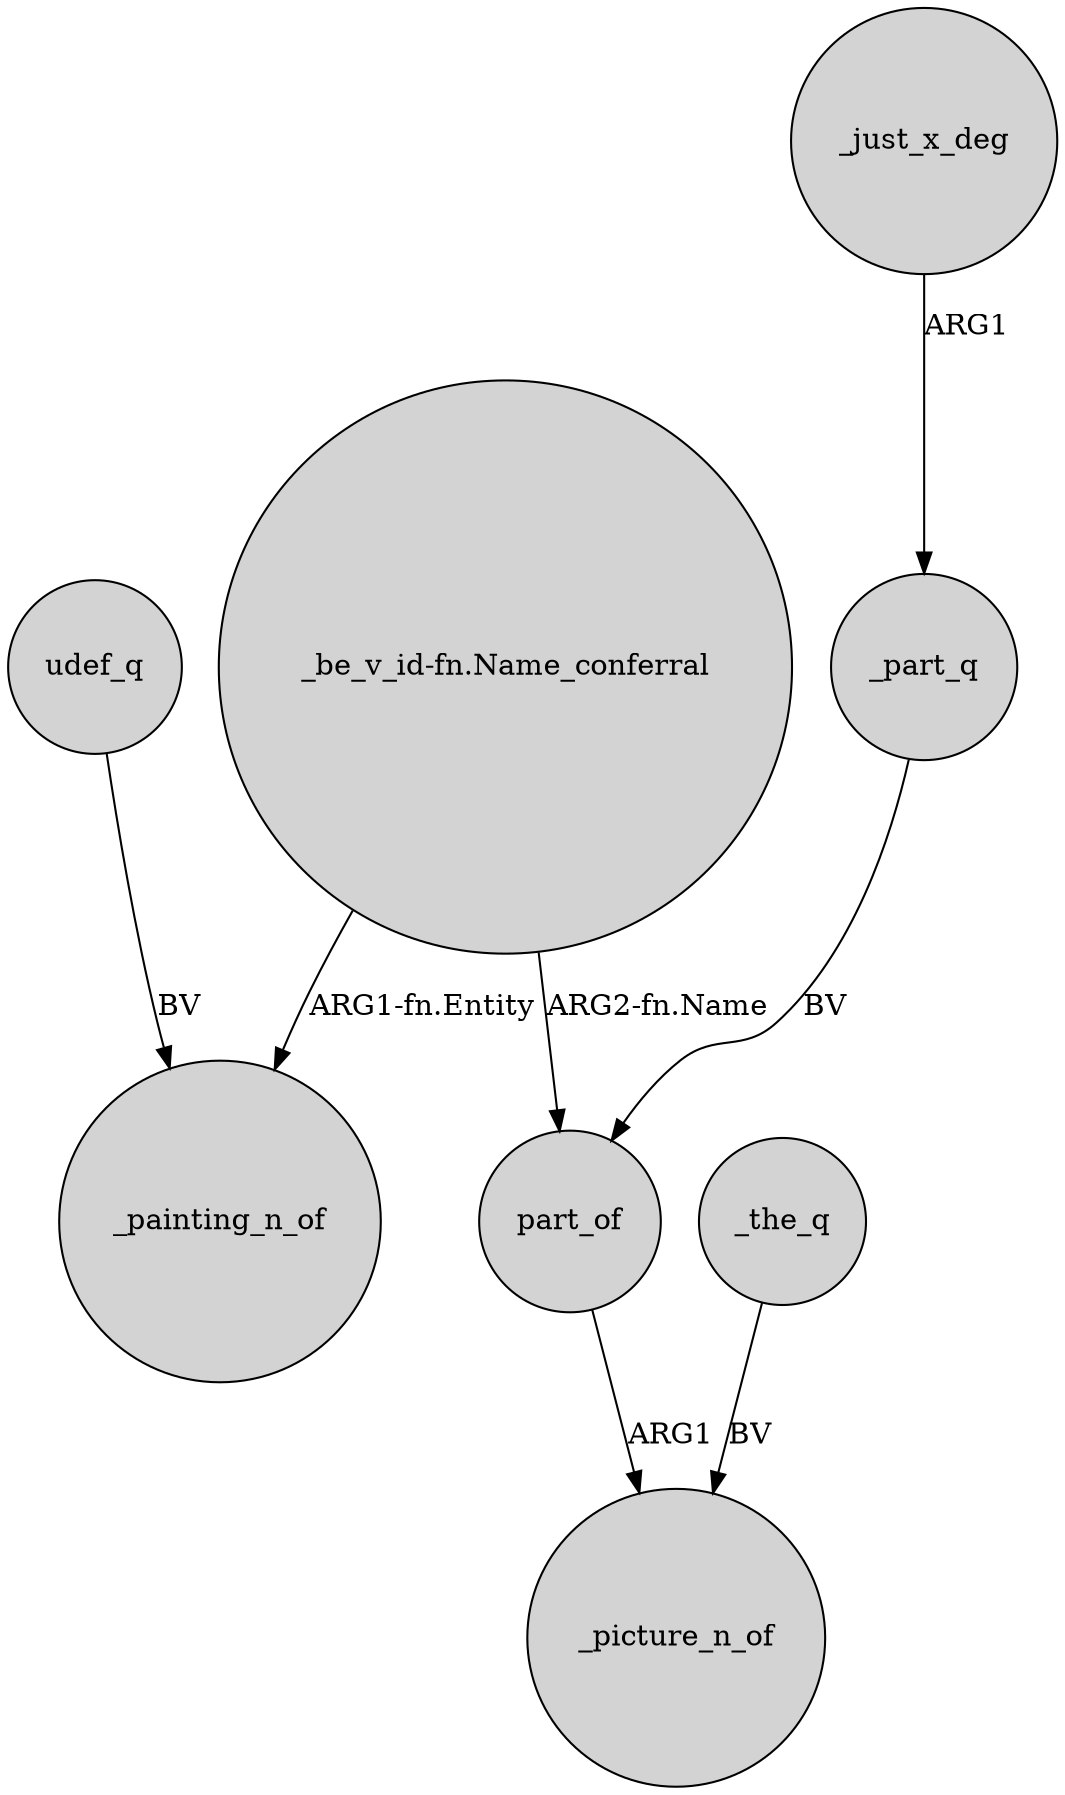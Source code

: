 digraph {
	node [shape=circle style=filled]
	"_be_v_id-fn.Name_conferral" -> _painting_n_of [label="ARG1-fn.Entity"]
	part_of -> _picture_n_of [label=ARG1]
	_just_x_deg -> _part_q [label=ARG1]
	_the_q -> _picture_n_of [label=BV]
	udef_q -> _painting_n_of [label=BV]
	"_be_v_id-fn.Name_conferral" -> part_of [label="ARG2-fn.Name"]
	_part_q -> part_of [label=BV]
}

